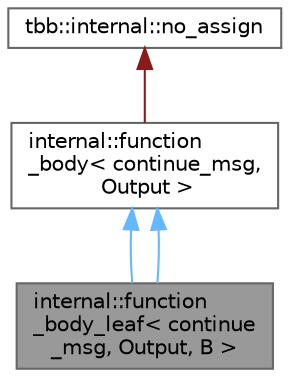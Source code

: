 digraph "internal::function_body_leaf&lt; continue_msg, Output, B &gt;"
{
 // LATEX_PDF_SIZE
  bgcolor="transparent";
  edge [fontname=Helvetica,fontsize=10,labelfontname=Helvetica,labelfontsize=10];
  node [fontname=Helvetica,fontsize=10,shape=box,height=0.2,width=0.4];
  Node1 [id="Node000001",label="internal::function\l_body_leaf\< continue\l_msg, Output, B \>",height=0.2,width=0.4,color="gray40", fillcolor="grey60", style="filled", fontcolor="black",tooltip="the leaf for function_body specialized for Input of continue_msg"];
  Node2 -> Node1 [id="edge1_Node000001_Node000002",dir="back",color="steelblue1",style="solid",tooltip=" "];
  Node2 [id="Node000002",label="internal::function\l_body\< continue_msg,\l Output \>",height=0.2,width=0.4,color="gray40", fillcolor="white", style="filled",URL="$classinternal_1_1function__body.html",tooltip=" "];
  Node3 -> Node2 [id="edge2_Node000002_Node000003",dir="back",color="firebrick4",style="solid",tooltip=" "];
  Node3 [id="Node000003",label="tbb::internal::no_assign",height=0.2,width=0.4,color="gray40", fillcolor="white", style="filled",tooltip=" "];
  Node2 -> Node1 [id="edge3_Node000001_Node000002",dir="back",color="steelblue1",style="solid",tooltip=" "];
}
